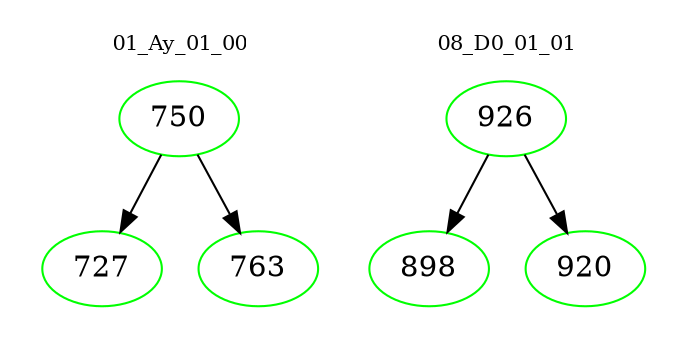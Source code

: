 digraph{
subgraph cluster_0 {
color = white
label = "01_Ay_01_00";
fontsize=10;
T0_750 [label="750", color="green"]
T0_750 -> T0_727 [color="black"]
T0_727 [label="727", color="green"]
T0_750 -> T0_763 [color="black"]
T0_763 [label="763", color="green"]
}
subgraph cluster_1 {
color = white
label = "08_D0_01_01";
fontsize=10;
T1_926 [label="926", color="green"]
T1_926 -> T1_898 [color="black"]
T1_898 [label="898", color="green"]
T1_926 -> T1_920 [color="black"]
T1_920 [label="920", color="green"]
}
}
